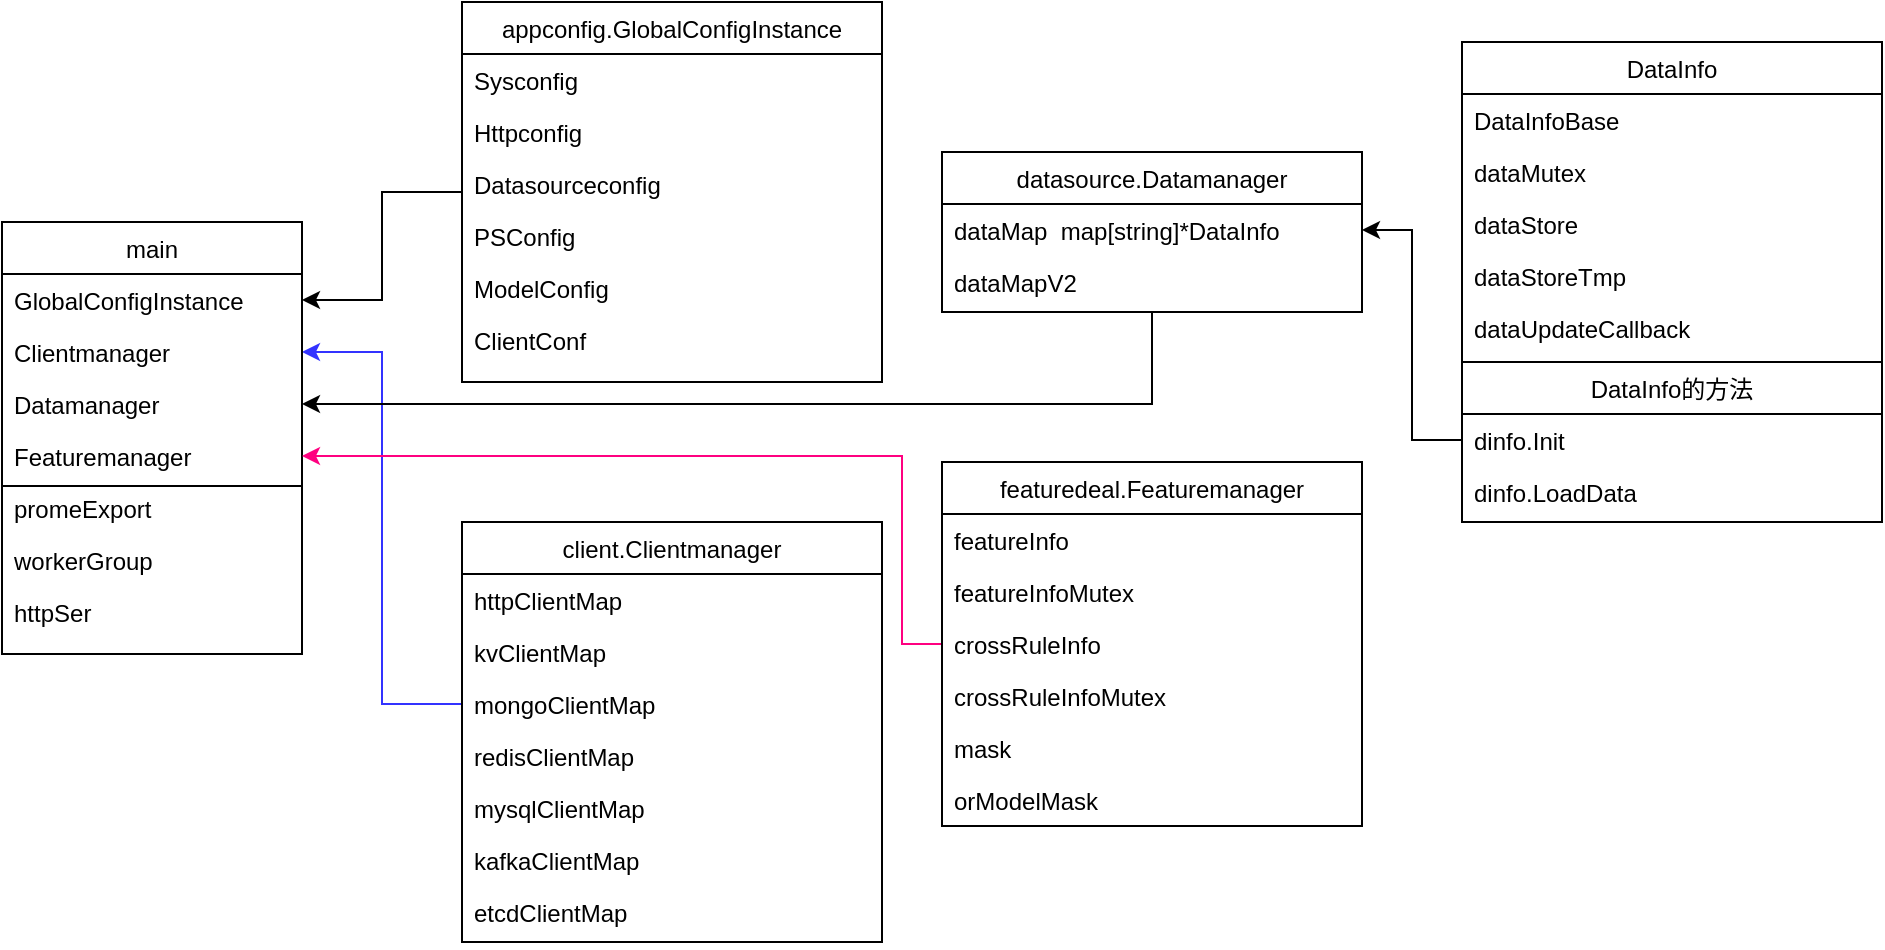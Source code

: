 <mxfile version="13.7.3" type="github">
  <diagram id="C5RBs43oDa-KdzZeNtuy" name="Page-1">
    <mxGraphModel dx="988" dy="1635" grid="1" gridSize="10" guides="1" tooltips="1" connect="1" arrows="1" fold="1" page="1" pageScale="1" pageWidth="827" pageHeight="1169" math="0" shadow="0">
      <root>
        <mxCell id="WIyWlLk6GJQsqaUBKTNV-0" />
        <mxCell id="WIyWlLk6GJQsqaUBKTNV-1" parent="WIyWlLk6GJQsqaUBKTNV-0" />
        <mxCell id="B1qtmOaPyJHw62XizzO4-15" style="edgeStyle=orthogonalEdgeStyle;rounded=0;orthogonalLoop=1;jettySize=auto;html=1;" edge="1" parent="WIyWlLk6GJQsqaUBKTNV-1" source="B1qtmOaPyJHw62XizzO4-3" target="zkfFHV4jXpPFQw0GAbJ--18">
          <mxGeometry relative="1" as="geometry" />
        </mxCell>
        <mxCell id="B1qtmOaPyJHw62XizzO4-25" style="edgeStyle=orthogonalEdgeStyle;rounded=0;orthogonalLoop=1;jettySize=auto;html=1;entryX=1;entryY=0.5;entryDx=0;entryDy=0;strokeColor=#3333FF;" edge="1" parent="WIyWlLk6GJQsqaUBKTNV-1" source="B1qtmOaPyJHw62XizzO4-19" target="zkfFHV4jXpPFQw0GAbJ--19">
          <mxGeometry relative="1" as="geometry" />
        </mxCell>
        <mxCell id="B1qtmOaPyJHw62XizzO4-34" style="edgeStyle=orthogonalEdgeStyle;rounded=0;orthogonalLoop=1;jettySize=auto;html=1;entryX=1;entryY=0.5;entryDx=0;entryDy=0;exitX=0.5;exitY=1;exitDx=0;exitDy=0;" edge="1" parent="WIyWlLk6GJQsqaUBKTNV-1" source="B1qtmOaPyJHw62XizzO4-26" target="zkfFHV4jXpPFQw0GAbJ--22">
          <mxGeometry relative="1" as="geometry">
            <Array as="points">
              <mxPoint x="695" y="191" />
            </Array>
          </mxGeometry>
        </mxCell>
        <mxCell id="B1qtmOaPyJHw62XizzO4-64" style="edgeStyle=orthogonalEdgeStyle;rounded=0;orthogonalLoop=1;jettySize=auto;html=1;entryX=1;entryY=0.5;entryDx=0;entryDy=0;" edge="1" parent="WIyWlLk6GJQsqaUBKTNV-1" source="B1qtmOaPyJHw62XizzO4-49" target="B1qtmOaPyJHw62XizzO4-27">
          <mxGeometry relative="1" as="geometry" />
        </mxCell>
        <mxCell id="zkfFHV4jXpPFQw0GAbJ--17" value="main" style="swimlane;fontStyle=0;align=center;verticalAlign=top;childLayout=stackLayout;horizontal=1;startSize=26;horizontalStack=0;resizeParent=1;resizeLast=0;collapsible=1;marginBottom=0;rounded=0;shadow=0;strokeWidth=1;" parent="WIyWlLk6GJQsqaUBKTNV-1" vertex="1">
          <mxGeometry x="120" y="100" width="150" height="216" as="geometry">
            <mxRectangle x="550" y="140" width="160" height="26" as="alternateBounds" />
          </mxGeometry>
        </mxCell>
        <mxCell id="zkfFHV4jXpPFQw0GAbJ--18" value="GlobalConfigInstance" style="text;align=left;verticalAlign=top;spacingLeft=4;spacingRight=4;overflow=hidden;rotatable=0;points=[[0,0.5],[1,0.5]];portConstraint=eastwest;" parent="zkfFHV4jXpPFQw0GAbJ--17" vertex="1">
          <mxGeometry y="26" width="150" height="26" as="geometry" />
        </mxCell>
        <mxCell id="zkfFHV4jXpPFQw0GAbJ--19" value="Clientmanager" style="text;align=left;verticalAlign=top;spacingLeft=4;spacingRight=4;overflow=hidden;rotatable=0;points=[[0,0.5],[1,0.5]];portConstraint=eastwest;rounded=0;shadow=0;html=0;" parent="zkfFHV4jXpPFQw0GAbJ--17" vertex="1">
          <mxGeometry y="52" width="150" height="26" as="geometry" />
        </mxCell>
        <mxCell id="zkfFHV4jXpPFQw0GAbJ--22" value="Datamanager" style="text;align=left;verticalAlign=top;spacingLeft=4;spacingRight=4;overflow=hidden;rotatable=0;points=[[0,0.5],[1,0.5]];portConstraint=eastwest;rounded=0;shadow=0;html=0;" parent="zkfFHV4jXpPFQw0GAbJ--17" vertex="1">
          <mxGeometry y="78" width="150" height="26" as="geometry" />
        </mxCell>
        <mxCell id="zkfFHV4jXpPFQw0GAbJ--24" value="Featuremanager" style="text;align=left;verticalAlign=top;spacingLeft=4;spacingRight=4;overflow=hidden;rotatable=0;points=[[0,0.5],[1,0.5]];portConstraint=eastwest;" parent="zkfFHV4jXpPFQw0GAbJ--17" vertex="1">
          <mxGeometry y="104" width="150" height="26" as="geometry" />
        </mxCell>
        <mxCell id="B1qtmOaPyJHw62XizzO4-43" value="" style="endArrow=none;html=1;exitX=0;exitY=0.5;exitDx=0;exitDy=0;entryX=1;entryY=0.5;entryDx=0;entryDy=0;" edge="1" parent="zkfFHV4jXpPFQw0GAbJ--17">
          <mxGeometry width="50" height="50" relative="1" as="geometry">
            <mxPoint y="132" as="sourcePoint" />
            <mxPoint x="150" y="132" as="targetPoint" />
          </mxGeometry>
        </mxCell>
        <mxCell id="zkfFHV4jXpPFQw0GAbJ--25" value="promeExport" style="text;align=left;verticalAlign=top;spacingLeft=4;spacingRight=4;overflow=hidden;rotatable=0;points=[[0,0.5],[1,0.5]];portConstraint=eastwest;" parent="zkfFHV4jXpPFQw0GAbJ--17" vertex="1">
          <mxGeometry y="130" width="150" height="26" as="geometry" />
        </mxCell>
        <mxCell id="B1qtmOaPyJHw62XizzO4-1" value="workerGroup" style="text;align=left;verticalAlign=top;spacingLeft=4;spacingRight=4;overflow=hidden;rotatable=0;points=[[0,0.5],[1,0.5]];portConstraint=eastwest;" vertex="1" parent="zkfFHV4jXpPFQw0GAbJ--17">
          <mxGeometry y="156" width="150" height="26" as="geometry" />
        </mxCell>
        <mxCell id="B1qtmOaPyJHw62XizzO4-44" value="httpSer" style="text;align=left;verticalAlign=top;spacingLeft=4;spacingRight=4;overflow=hidden;rotatable=0;points=[[0,0.5],[1,0.5]];portConstraint=eastwest;" vertex="1" parent="zkfFHV4jXpPFQw0GAbJ--17">
          <mxGeometry y="182" width="150" height="26" as="geometry" />
        </mxCell>
        <mxCell id="B1qtmOaPyJHw62XizzO4-65" style="edgeStyle=orthogonalEdgeStyle;rounded=0;orthogonalLoop=1;jettySize=auto;html=1;exitX=0;exitY=0.5;exitDx=0;exitDy=0;strokeColor=#FF0080;" edge="1" parent="WIyWlLk6GJQsqaUBKTNV-1" source="B1qtmOaPyJHw62XizzO4-38" target="zkfFHV4jXpPFQw0GAbJ--24">
          <mxGeometry relative="1" as="geometry">
            <Array as="points">
              <mxPoint x="570" y="311" />
              <mxPoint x="570" y="217" />
            </Array>
          </mxGeometry>
        </mxCell>
        <mxCell id="B1qtmOaPyJHw62XizzO4-26" value="datasource.Datamanager" style="swimlane;fontStyle=0;align=center;verticalAlign=top;childLayout=stackLayout;horizontal=1;startSize=26;horizontalStack=0;resizeParent=1;resizeLast=0;collapsible=1;marginBottom=0;rounded=0;shadow=0;strokeWidth=1;" vertex="1" parent="WIyWlLk6GJQsqaUBKTNV-1">
          <mxGeometry x="590" y="65" width="210" height="80" as="geometry">
            <mxRectangle x="610" y="168" width="160" height="26" as="alternateBounds" />
          </mxGeometry>
        </mxCell>
        <mxCell id="B1qtmOaPyJHw62XizzO4-27" value="dataMap  map[string]*DataInfo" style="text;align=left;verticalAlign=top;spacingLeft=4;spacingRight=4;overflow=hidden;rotatable=0;points=[[0,0.5],[1,0.5]];portConstraint=eastwest;" vertex="1" parent="B1qtmOaPyJHw62XizzO4-26">
          <mxGeometry y="26" width="210" height="26" as="geometry" />
        </mxCell>
        <mxCell id="B1qtmOaPyJHw62XizzO4-28" value="dataMapV2" style="text;align=left;verticalAlign=top;spacingLeft=4;spacingRight=4;overflow=hidden;rotatable=0;points=[[0,0.5],[1,0.5]];portConstraint=eastwest;rounded=0;shadow=0;html=0;" vertex="1" parent="B1qtmOaPyJHw62XizzO4-26">
          <mxGeometry y="52" width="210" height="26" as="geometry" />
        </mxCell>
        <mxCell id="B1qtmOaPyJHw62XizzO4-66" value="" style="group" vertex="1" connectable="0" parent="WIyWlLk6GJQsqaUBKTNV-1">
          <mxGeometry x="850" y="10" width="210" height="240" as="geometry" />
        </mxCell>
        <mxCell id="B1qtmOaPyJHw62XizzO4-55" value="DataInfo" style="swimlane;fontStyle=0;align=center;verticalAlign=top;childLayout=stackLayout;horizontal=1;startSize=26;horizontalStack=0;resizeParent=1;resizeLast=0;collapsible=1;marginBottom=0;rounded=0;shadow=0;strokeWidth=1;" vertex="1" parent="B1qtmOaPyJHw62XizzO4-66">
          <mxGeometry width="210" height="160" as="geometry">
            <mxRectangle x="610" y="260" width="160" height="26" as="alternateBounds" />
          </mxGeometry>
        </mxCell>
        <mxCell id="B1qtmOaPyJHw62XizzO4-56" value="DataInfoBase" style="text;align=left;verticalAlign=top;spacingLeft=4;spacingRight=4;overflow=hidden;rotatable=0;points=[[0,0.5],[1,0.5]];portConstraint=eastwest;" vertex="1" parent="B1qtmOaPyJHw62XizzO4-55">
          <mxGeometry y="26" width="210" height="26" as="geometry" />
        </mxCell>
        <mxCell id="B1qtmOaPyJHw62XizzO4-57" value="dataMutex" style="text;align=left;verticalAlign=top;spacingLeft=4;spacingRight=4;overflow=hidden;rotatable=0;points=[[0,0.5],[1,0.5]];portConstraint=eastwest;rounded=0;shadow=0;html=0;" vertex="1" parent="B1qtmOaPyJHw62XizzO4-55">
          <mxGeometry y="52" width="210" height="26" as="geometry" />
        </mxCell>
        <mxCell id="B1qtmOaPyJHw62XizzO4-58" value="dataStore" style="text;align=left;verticalAlign=top;spacingLeft=4;spacingRight=4;overflow=hidden;rotatable=0;points=[[0,0.5],[1,0.5]];portConstraint=eastwest;rounded=0;shadow=0;html=0;" vertex="1" parent="B1qtmOaPyJHw62XizzO4-55">
          <mxGeometry y="78" width="210" height="26" as="geometry" />
        </mxCell>
        <mxCell id="B1qtmOaPyJHw62XizzO4-59" value="dataStoreTmp" style="text;align=left;verticalAlign=top;spacingLeft=4;spacingRight=4;overflow=hidden;rotatable=0;points=[[0,0.5],[1,0.5]];portConstraint=eastwest;" vertex="1" parent="B1qtmOaPyJHw62XizzO4-55">
          <mxGeometry y="104" width="210" height="26" as="geometry" />
        </mxCell>
        <mxCell id="B1qtmOaPyJHw62XizzO4-60" value="dataUpdateCallback" style="text;align=left;verticalAlign=top;spacingLeft=4;spacingRight=4;overflow=hidden;rotatable=0;points=[[0,0.5],[1,0.5]];portConstraint=eastwest;" vertex="1" parent="B1qtmOaPyJHw62XizzO4-55">
          <mxGeometry y="130" width="210" height="26" as="geometry" />
        </mxCell>
        <mxCell id="B1qtmOaPyJHw62XizzO4-48" value="DataInfo的方法" style="swimlane;fontStyle=0;align=center;verticalAlign=top;childLayout=stackLayout;horizontal=1;startSize=26;horizontalStack=0;resizeParent=1;resizeLast=0;collapsible=1;marginBottom=0;rounded=0;shadow=0;strokeWidth=1;" vertex="1" parent="B1qtmOaPyJHw62XizzO4-66">
          <mxGeometry y="160" width="210" height="80" as="geometry">
            <mxRectangle x="610" y="168" width="160" height="26" as="alternateBounds" />
          </mxGeometry>
        </mxCell>
        <mxCell id="B1qtmOaPyJHw62XizzO4-49" value="dinfo.Init" style="text;align=left;verticalAlign=top;spacingLeft=4;spacingRight=4;overflow=hidden;rotatable=0;points=[[0,0.5],[1,0.5]];portConstraint=eastwest;" vertex="1" parent="B1qtmOaPyJHw62XizzO4-48">
          <mxGeometry y="26" width="210" height="26" as="geometry" />
        </mxCell>
        <mxCell id="B1qtmOaPyJHw62XizzO4-50" value="dinfo.LoadData" style="text;align=left;verticalAlign=top;spacingLeft=4;spacingRight=4;overflow=hidden;rotatable=0;points=[[0,0.5],[1,0.5]];portConstraint=eastwest;rounded=0;shadow=0;html=0;" vertex="1" parent="B1qtmOaPyJHw62XizzO4-48">
          <mxGeometry y="52" width="210" height="26" as="geometry" />
        </mxCell>
        <mxCell id="B1qtmOaPyJHw62XizzO4-35" value="featuredeal.Featuremanager" style="swimlane;fontStyle=0;align=center;verticalAlign=top;childLayout=stackLayout;horizontal=1;startSize=26;horizontalStack=0;resizeParent=1;resizeLast=0;collapsible=1;marginBottom=0;rounded=0;shadow=0;strokeWidth=1;" vertex="1" parent="WIyWlLk6GJQsqaUBKTNV-1">
          <mxGeometry x="590" y="220" width="210" height="182" as="geometry">
            <mxRectangle x="610" y="260" width="160" height="26" as="alternateBounds" />
          </mxGeometry>
        </mxCell>
        <mxCell id="B1qtmOaPyJHw62XizzO4-36" value="featureInfo" style="text;align=left;verticalAlign=top;spacingLeft=4;spacingRight=4;overflow=hidden;rotatable=0;points=[[0,0.5],[1,0.5]];portConstraint=eastwest;" vertex="1" parent="B1qtmOaPyJHw62XizzO4-35">
          <mxGeometry y="26" width="210" height="26" as="geometry" />
        </mxCell>
        <mxCell id="B1qtmOaPyJHw62XizzO4-37" value="featureInfoMutex" style="text;align=left;verticalAlign=top;spacingLeft=4;spacingRight=4;overflow=hidden;rotatable=0;points=[[0,0.5],[1,0.5]];portConstraint=eastwest;rounded=0;shadow=0;html=0;" vertex="1" parent="B1qtmOaPyJHw62XizzO4-35">
          <mxGeometry y="52" width="210" height="26" as="geometry" />
        </mxCell>
        <mxCell id="B1qtmOaPyJHw62XizzO4-38" value="crossRuleInfo" style="text;align=left;verticalAlign=top;spacingLeft=4;spacingRight=4;overflow=hidden;rotatable=0;points=[[0,0.5],[1,0.5]];portConstraint=eastwest;rounded=0;shadow=0;html=0;" vertex="1" parent="B1qtmOaPyJHw62XizzO4-35">
          <mxGeometry y="78" width="210" height="26" as="geometry" />
        </mxCell>
        <mxCell id="B1qtmOaPyJHw62XizzO4-39" value="crossRuleInfoMutex" style="text;align=left;verticalAlign=top;spacingLeft=4;spacingRight=4;overflow=hidden;rotatable=0;points=[[0,0.5],[1,0.5]];portConstraint=eastwest;" vertex="1" parent="B1qtmOaPyJHw62XizzO4-35">
          <mxGeometry y="104" width="210" height="26" as="geometry" />
        </mxCell>
        <mxCell id="B1qtmOaPyJHw62XizzO4-40" value="mask" style="text;align=left;verticalAlign=top;spacingLeft=4;spacingRight=4;overflow=hidden;rotatable=0;points=[[0,0.5],[1,0.5]];portConstraint=eastwest;" vertex="1" parent="B1qtmOaPyJHw62XizzO4-35">
          <mxGeometry y="130" width="210" height="26" as="geometry" />
        </mxCell>
        <mxCell id="B1qtmOaPyJHw62XizzO4-41" value="orModelMask" style="text;align=left;verticalAlign=top;spacingLeft=4;spacingRight=4;overflow=hidden;rotatable=0;points=[[0,0.5],[1,0.5]];portConstraint=eastwest;" vertex="1" parent="B1qtmOaPyJHw62XizzO4-35">
          <mxGeometry y="156" width="210" height="26" as="geometry" />
        </mxCell>
        <mxCell id="B1qtmOaPyJHw62XizzO4-16" value="client.Clientmanager" style="swimlane;fontStyle=0;align=center;verticalAlign=top;childLayout=stackLayout;horizontal=1;startSize=26;horizontalStack=0;resizeParent=1;resizeLast=0;collapsible=1;marginBottom=0;rounded=0;shadow=0;strokeWidth=1;" vertex="1" parent="WIyWlLk6GJQsqaUBKTNV-1">
          <mxGeometry x="350" y="250" width="210" height="210" as="geometry">
            <mxRectangle x="350" y="220" width="160" height="26" as="alternateBounds" />
          </mxGeometry>
        </mxCell>
        <mxCell id="B1qtmOaPyJHw62XizzO4-17" value="httpClientMap" style="text;align=left;verticalAlign=top;spacingLeft=4;spacingRight=4;overflow=hidden;rotatable=0;points=[[0,0.5],[1,0.5]];portConstraint=eastwest;" vertex="1" parent="B1qtmOaPyJHw62XizzO4-16">
          <mxGeometry y="26" width="210" height="26" as="geometry" />
        </mxCell>
        <mxCell id="B1qtmOaPyJHw62XizzO4-18" value="kvClientMap" style="text;align=left;verticalAlign=top;spacingLeft=4;spacingRight=4;overflow=hidden;rotatable=0;points=[[0,0.5],[1,0.5]];portConstraint=eastwest;rounded=0;shadow=0;html=0;" vertex="1" parent="B1qtmOaPyJHw62XizzO4-16">
          <mxGeometry y="52" width="210" height="26" as="geometry" />
        </mxCell>
        <mxCell id="B1qtmOaPyJHw62XizzO4-19" value="mongoClientMap" style="text;align=left;verticalAlign=top;spacingLeft=4;spacingRight=4;overflow=hidden;rotatable=0;points=[[0,0.5],[1,0.5]];portConstraint=eastwest;rounded=0;shadow=0;html=0;" vertex="1" parent="B1qtmOaPyJHw62XizzO4-16">
          <mxGeometry y="78" width="210" height="26" as="geometry" />
        </mxCell>
        <mxCell id="B1qtmOaPyJHw62XizzO4-20" value="redisClientMap" style="text;align=left;verticalAlign=top;spacingLeft=4;spacingRight=4;overflow=hidden;rotatable=0;points=[[0,0.5],[1,0.5]];portConstraint=eastwest;" vertex="1" parent="B1qtmOaPyJHw62XizzO4-16">
          <mxGeometry y="104" width="210" height="26" as="geometry" />
        </mxCell>
        <mxCell id="B1qtmOaPyJHw62XizzO4-21" value="mysqlClientMap" style="text;align=left;verticalAlign=top;spacingLeft=4;spacingRight=4;overflow=hidden;rotatable=0;points=[[0,0.5],[1,0.5]];portConstraint=eastwest;" vertex="1" parent="B1qtmOaPyJHw62XizzO4-16">
          <mxGeometry y="130" width="210" height="26" as="geometry" />
        </mxCell>
        <mxCell id="B1qtmOaPyJHw62XizzO4-22" value="kafkaClientMap" style="text;align=left;verticalAlign=top;spacingLeft=4;spacingRight=4;overflow=hidden;rotatable=0;points=[[0,0.5],[1,0.5]];portConstraint=eastwest;" vertex="1" parent="B1qtmOaPyJHw62XizzO4-16">
          <mxGeometry y="156" width="210" height="26" as="geometry" />
        </mxCell>
        <mxCell id="B1qtmOaPyJHw62XizzO4-23" value="etcdClientMap" style="text;align=left;verticalAlign=top;spacingLeft=4;spacingRight=4;overflow=hidden;rotatable=0;points=[[0,0.5],[1,0.5]];portConstraint=eastwest;" vertex="1" parent="B1qtmOaPyJHw62XizzO4-16">
          <mxGeometry y="182" width="210" height="28" as="geometry" />
        </mxCell>
        <mxCell id="B1qtmOaPyJHw62XizzO4-3" value="appconfig.GlobalConfigInstance" style="swimlane;fontStyle=0;align=center;verticalAlign=top;childLayout=stackLayout;horizontal=1;startSize=26;horizontalStack=0;resizeParent=1;resizeLast=0;collapsible=1;marginBottom=0;rounded=0;shadow=0;strokeWidth=1;" vertex="1" parent="WIyWlLk6GJQsqaUBKTNV-1">
          <mxGeometry x="350" y="-10" width="210" height="190" as="geometry">
            <mxRectangle x="350" y="10" width="160" height="26" as="alternateBounds" />
          </mxGeometry>
        </mxCell>
        <mxCell id="B1qtmOaPyJHw62XizzO4-4" value="Sysconfig" style="text;align=left;verticalAlign=top;spacingLeft=4;spacingRight=4;overflow=hidden;rotatable=0;points=[[0,0.5],[1,0.5]];portConstraint=eastwest;" vertex="1" parent="B1qtmOaPyJHw62XizzO4-3">
          <mxGeometry y="26" width="210" height="26" as="geometry" />
        </mxCell>
        <mxCell id="B1qtmOaPyJHw62XizzO4-5" value="Httpconfig" style="text;align=left;verticalAlign=top;spacingLeft=4;spacingRight=4;overflow=hidden;rotatable=0;points=[[0,0.5],[1,0.5]];portConstraint=eastwest;rounded=0;shadow=0;html=0;" vertex="1" parent="B1qtmOaPyJHw62XizzO4-3">
          <mxGeometry y="52" width="210" height="26" as="geometry" />
        </mxCell>
        <mxCell id="B1qtmOaPyJHw62XizzO4-6" value="Datasourceconfig" style="text;align=left;verticalAlign=top;spacingLeft=4;spacingRight=4;overflow=hidden;rotatable=0;points=[[0,0.5],[1,0.5]];portConstraint=eastwest;rounded=0;shadow=0;html=0;" vertex="1" parent="B1qtmOaPyJHw62XizzO4-3">
          <mxGeometry y="78" width="210" height="26" as="geometry" />
        </mxCell>
        <mxCell id="B1qtmOaPyJHw62XizzO4-8" value="PSConfig" style="text;align=left;verticalAlign=top;spacingLeft=4;spacingRight=4;overflow=hidden;rotatable=0;points=[[0,0.5],[1,0.5]];portConstraint=eastwest;" vertex="1" parent="B1qtmOaPyJHw62XizzO4-3">
          <mxGeometry y="104" width="210" height="26" as="geometry" />
        </mxCell>
        <mxCell id="B1qtmOaPyJHw62XizzO4-9" value="ModelConfig" style="text;align=left;verticalAlign=top;spacingLeft=4;spacingRight=4;overflow=hidden;rotatable=0;points=[[0,0.5],[1,0.5]];portConstraint=eastwest;" vertex="1" parent="B1qtmOaPyJHw62XizzO4-3">
          <mxGeometry y="130" width="210" height="26" as="geometry" />
        </mxCell>
        <mxCell id="B1qtmOaPyJHw62XizzO4-10" value="ClientConf" style="text;align=left;verticalAlign=top;spacingLeft=4;spacingRight=4;overflow=hidden;rotatable=0;points=[[0,0.5],[1,0.5]];portConstraint=eastwest;" vertex="1" parent="B1qtmOaPyJHw62XizzO4-3">
          <mxGeometry y="156" width="210" height="26" as="geometry" />
        </mxCell>
      </root>
    </mxGraphModel>
  </diagram>
</mxfile>
